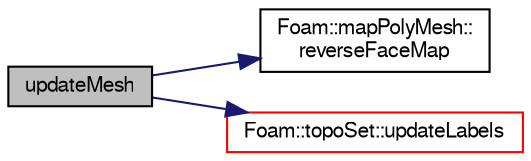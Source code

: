 digraph "updateMesh"
{
  bgcolor="transparent";
  edge [fontname="FreeSans",fontsize="10",labelfontname="FreeSans",labelfontsize="10"];
  node [fontname="FreeSans",fontsize="10",shape=record];
  rankdir="LR";
  Node1 [label="updateMesh",height=0.2,width=0.4,color="black", fillcolor="grey75", style="filled" fontcolor="black"];
  Node1 -> Node2 [color="midnightblue",fontsize="10",style="solid",fontname="FreeSans"];
  Node2 [label="Foam::mapPolyMesh::\lreverseFaceMap",height=0.2,width=0.4,color="black",URL="$a01392.html#a58d8d04b8651eb9e33156c7d7f2dcb74",tooltip="Reverse face map. "];
  Node1 -> Node3 [color="midnightblue",fontsize="10",style="solid",fontname="FreeSans"];
  Node3 [label="Foam::topoSet::updateLabels",height=0.2,width=0.4,color="red",URL="$a02563.html#a76dc5c3d4ea7b397d6ac447e1bb37630",tooltip="Update map from map. Used to update cell/face labels. "];
}
